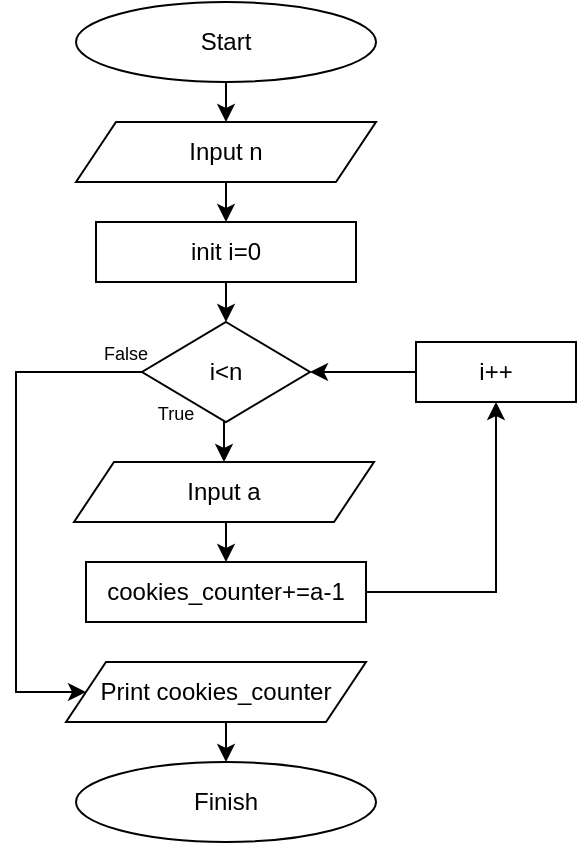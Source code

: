 <mxfile version="24.7.17">
  <diagram name="Сторінка-1" id="eiJo_dCkn8LWjwKEIiGi">
    <mxGraphModel dx="548" dy="341" grid="1" gridSize="10" guides="1" tooltips="1" connect="1" arrows="1" fold="1" page="1" pageScale="1" pageWidth="827" pageHeight="1169" math="0" shadow="0">
      <root>
        <mxCell id="0" />
        <mxCell id="1" parent="0" />
        <mxCell id="Z6eHtPKdyKRjdHlSwfPN-3" style="edgeStyle=orthogonalEdgeStyle;rounded=0;orthogonalLoop=1;jettySize=auto;html=1;exitX=0.5;exitY=1;exitDx=0;exitDy=0;entryX=0.5;entryY=0;entryDx=0;entryDy=0;" edge="1" parent="1" source="Pd-JsTEkZ0YL5YHRrS5g-1" target="Pd-JsTEkZ0YL5YHRrS5g-3">
          <mxGeometry relative="1" as="geometry" />
        </mxCell>
        <mxCell id="Pd-JsTEkZ0YL5YHRrS5g-1" value="Start" style="ellipse;whiteSpace=wrap;html=1;" parent="1" vertex="1">
          <mxGeometry x="310" y="60" width="150" height="40" as="geometry" />
        </mxCell>
        <mxCell id="Z6eHtPKdyKRjdHlSwfPN-4" style="edgeStyle=orthogonalEdgeStyle;rounded=0;orthogonalLoop=1;jettySize=auto;html=1;exitX=0.5;exitY=1;exitDx=0;exitDy=0;entryX=0.5;entryY=0;entryDx=0;entryDy=0;" edge="1" parent="1" source="Pd-JsTEkZ0YL5YHRrS5g-3" target="Pd-JsTEkZ0YL5YHRrS5g-13">
          <mxGeometry relative="1" as="geometry" />
        </mxCell>
        <mxCell id="Pd-JsTEkZ0YL5YHRrS5g-3" value="Input n" style="shape=parallelogram;perimeter=parallelogramPerimeter;whiteSpace=wrap;html=1;fixedSize=1;" parent="1" vertex="1">
          <mxGeometry x="310" y="120" width="150" height="30" as="geometry" />
        </mxCell>
        <mxCell id="Pd-JsTEkZ0YL5YHRrS5g-19" style="edgeStyle=orthogonalEdgeStyle;rounded=0;orthogonalLoop=1;jettySize=auto;html=1;entryX=0.5;entryY=1;entryDx=0;entryDy=0;" parent="1" source="Pd-JsTEkZ0YL5YHRrS5g-5" target="Pd-JsTEkZ0YL5YHRrS5g-12" edge="1">
          <mxGeometry relative="1" as="geometry" />
        </mxCell>
        <mxCell id="Pd-JsTEkZ0YL5YHRrS5g-5" value="cookies_counter+=a-1" style="rounded=0;whiteSpace=wrap;html=1;" parent="1" vertex="1">
          <mxGeometry x="315" y="340" width="140" height="30" as="geometry" />
        </mxCell>
        <mxCell id="Pd-JsTEkZ0YL5YHRrS5g-15" style="edgeStyle=orthogonalEdgeStyle;rounded=0;orthogonalLoop=1;jettySize=auto;html=1;" parent="1" source="Pd-JsTEkZ0YL5YHRrS5g-7" target="Pd-JsTEkZ0YL5YHRrS5g-14" edge="1">
          <mxGeometry relative="1" as="geometry">
            <mxPoint x="280" y="430" as="targetPoint" />
            <Array as="points">
              <mxPoint x="280" y="245" />
              <mxPoint x="280" y="405" />
            </Array>
          </mxGeometry>
        </mxCell>
        <mxCell id="Pd-JsTEkZ0YL5YHRrS5g-17" style="edgeStyle=orthogonalEdgeStyle;rounded=0;orthogonalLoop=1;jettySize=auto;html=1;exitX=0.5;exitY=1;exitDx=0;exitDy=0;entryX=0.5;entryY=0;entryDx=0;entryDy=0;" parent="1" source="Pd-JsTEkZ0YL5YHRrS5g-7" target="Pd-JsTEkZ0YL5YHRrS5g-11" edge="1">
          <mxGeometry relative="1" as="geometry" />
        </mxCell>
        <mxCell id="Pd-JsTEkZ0YL5YHRrS5g-7" value="i&amp;lt;n" style="rhombus;whiteSpace=wrap;html=1;" parent="1" vertex="1">
          <mxGeometry x="343" y="220" width="84" height="50" as="geometry" />
        </mxCell>
        <mxCell id="Pd-JsTEkZ0YL5YHRrS5g-18" style="edgeStyle=orthogonalEdgeStyle;rounded=0;orthogonalLoop=1;jettySize=auto;html=1;exitX=0.5;exitY=1;exitDx=0;exitDy=0;entryX=0.5;entryY=0;entryDx=0;entryDy=0;" parent="1" source="Pd-JsTEkZ0YL5YHRrS5g-11" target="Pd-JsTEkZ0YL5YHRrS5g-5" edge="1">
          <mxGeometry relative="1" as="geometry" />
        </mxCell>
        <mxCell id="Pd-JsTEkZ0YL5YHRrS5g-11" value="Input a" style="shape=parallelogram;perimeter=parallelogramPerimeter;whiteSpace=wrap;html=1;fixedSize=1;" parent="1" vertex="1">
          <mxGeometry x="309" y="290" width="150" height="30" as="geometry" />
        </mxCell>
        <mxCell id="Pd-JsTEkZ0YL5YHRrS5g-20" style="edgeStyle=orthogonalEdgeStyle;rounded=0;orthogonalLoop=1;jettySize=auto;html=1;entryX=1;entryY=0.5;entryDx=0;entryDy=0;" parent="1" source="Pd-JsTEkZ0YL5YHRrS5g-12" edge="1" target="Pd-JsTEkZ0YL5YHRrS5g-7">
          <mxGeometry relative="1" as="geometry">
            <mxPoint x="430" y="245" as="targetPoint" />
          </mxGeometry>
        </mxCell>
        <mxCell id="Pd-JsTEkZ0YL5YHRrS5g-12" value="i++" style="rounded=0;whiteSpace=wrap;html=1;" parent="1" vertex="1">
          <mxGeometry x="480" y="230" width="80" height="30" as="geometry" />
        </mxCell>
        <mxCell id="Z6eHtPKdyKRjdHlSwfPN-5" style="edgeStyle=orthogonalEdgeStyle;rounded=0;orthogonalLoop=1;jettySize=auto;html=1;exitX=0.5;exitY=1;exitDx=0;exitDy=0;entryX=0.5;entryY=0;entryDx=0;entryDy=0;" edge="1" parent="1" source="Pd-JsTEkZ0YL5YHRrS5g-13" target="Pd-JsTEkZ0YL5YHRrS5g-7">
          <mxGeometry relative="1" as="geometry" />
        </mxCell>
        <mxCell id="Pd-JsTEkZ0YL5YHRrS5g-13" value="init i=0" style="rounded=0;whiteSpace=wrap;html=1;" parent="1" vertex="1">
          <mxGeometry x="320" y="170" width="130" height="30" as="geometry" />
        </mxCell>
        <mxCell id="Z6eHtPKdyKRjdHlSwfPN-1" style="edgeStyle=orthogonalEdgeStyle;rounded=0;orthogonalLoop=1;jettySize=auto;html=1;exitX=0.5;exitY=1;exitDx=0;exitDy=0;entryX=0.5;entryY=0;entryDx=0;entryDy=0;" edge="1" parent="1" source="Pd-JsTEkZ0YL5YHRrS5g-14" target="Pd-JsTEkZ0YL5YHRrS5g-21">
          <mxGeometry relative="1" as="geometry" />
        </mxCell>
        <mxCell id="Pd-JsTEkZ0YL5YHRrS5g-14" value="Print cookies_counter" style="shape=parallelogram;perimeter=parallelogramPerimeter;whiteSpace=wrap;html=1;fixedSize=1;" parent="1" vertex="1">
          <mxGeometry x="305" y="390" width="150" height="30" as="geometry" />
        </mxCell>
        <mxCell id="Pd-JsTEkZ0YL5YHRrS5g-21" value="Finish" style="ellipse;whiteSpace=wrap;html=1;" parent="1" vertex="1">
          <mxGeometry x="310" y="440" width="150" height="40" as="geometry" />
        </mxCell>
        <mxCell id="Z6eHtPKdyKRjdHlSwfPN-6" value="&lt;font style=&quot;font-size: 9px;&quot;&gt;False&lt;/font&gt;" style="text;html=1;align=center;verticalAlign=middle;whiteSpace=wrap;rounded=0;" vertex="1" parent="1">
          <mxGeometry x="305" y="220" width="60" height="30" as="geometry" />
        </mxCell>
        <mxCell id="Z6eHtPKdyKRjdHlSwfPN-7" value="&lt;font style=&quot;font-size: 9px;&quot;&gt;True&lt;/font&gt;" style="text;html=1;align=center;verticalAlign=middle;whiteSpace=wrap;rounded=0;" vertex="1" parent="1">
          <mxGeometry x="330" y="250" width="60" height="30" as="geometry" />
        </mxCell>
      </root>
    </mxGraphModel>
  </diagram>
</mxfile>
